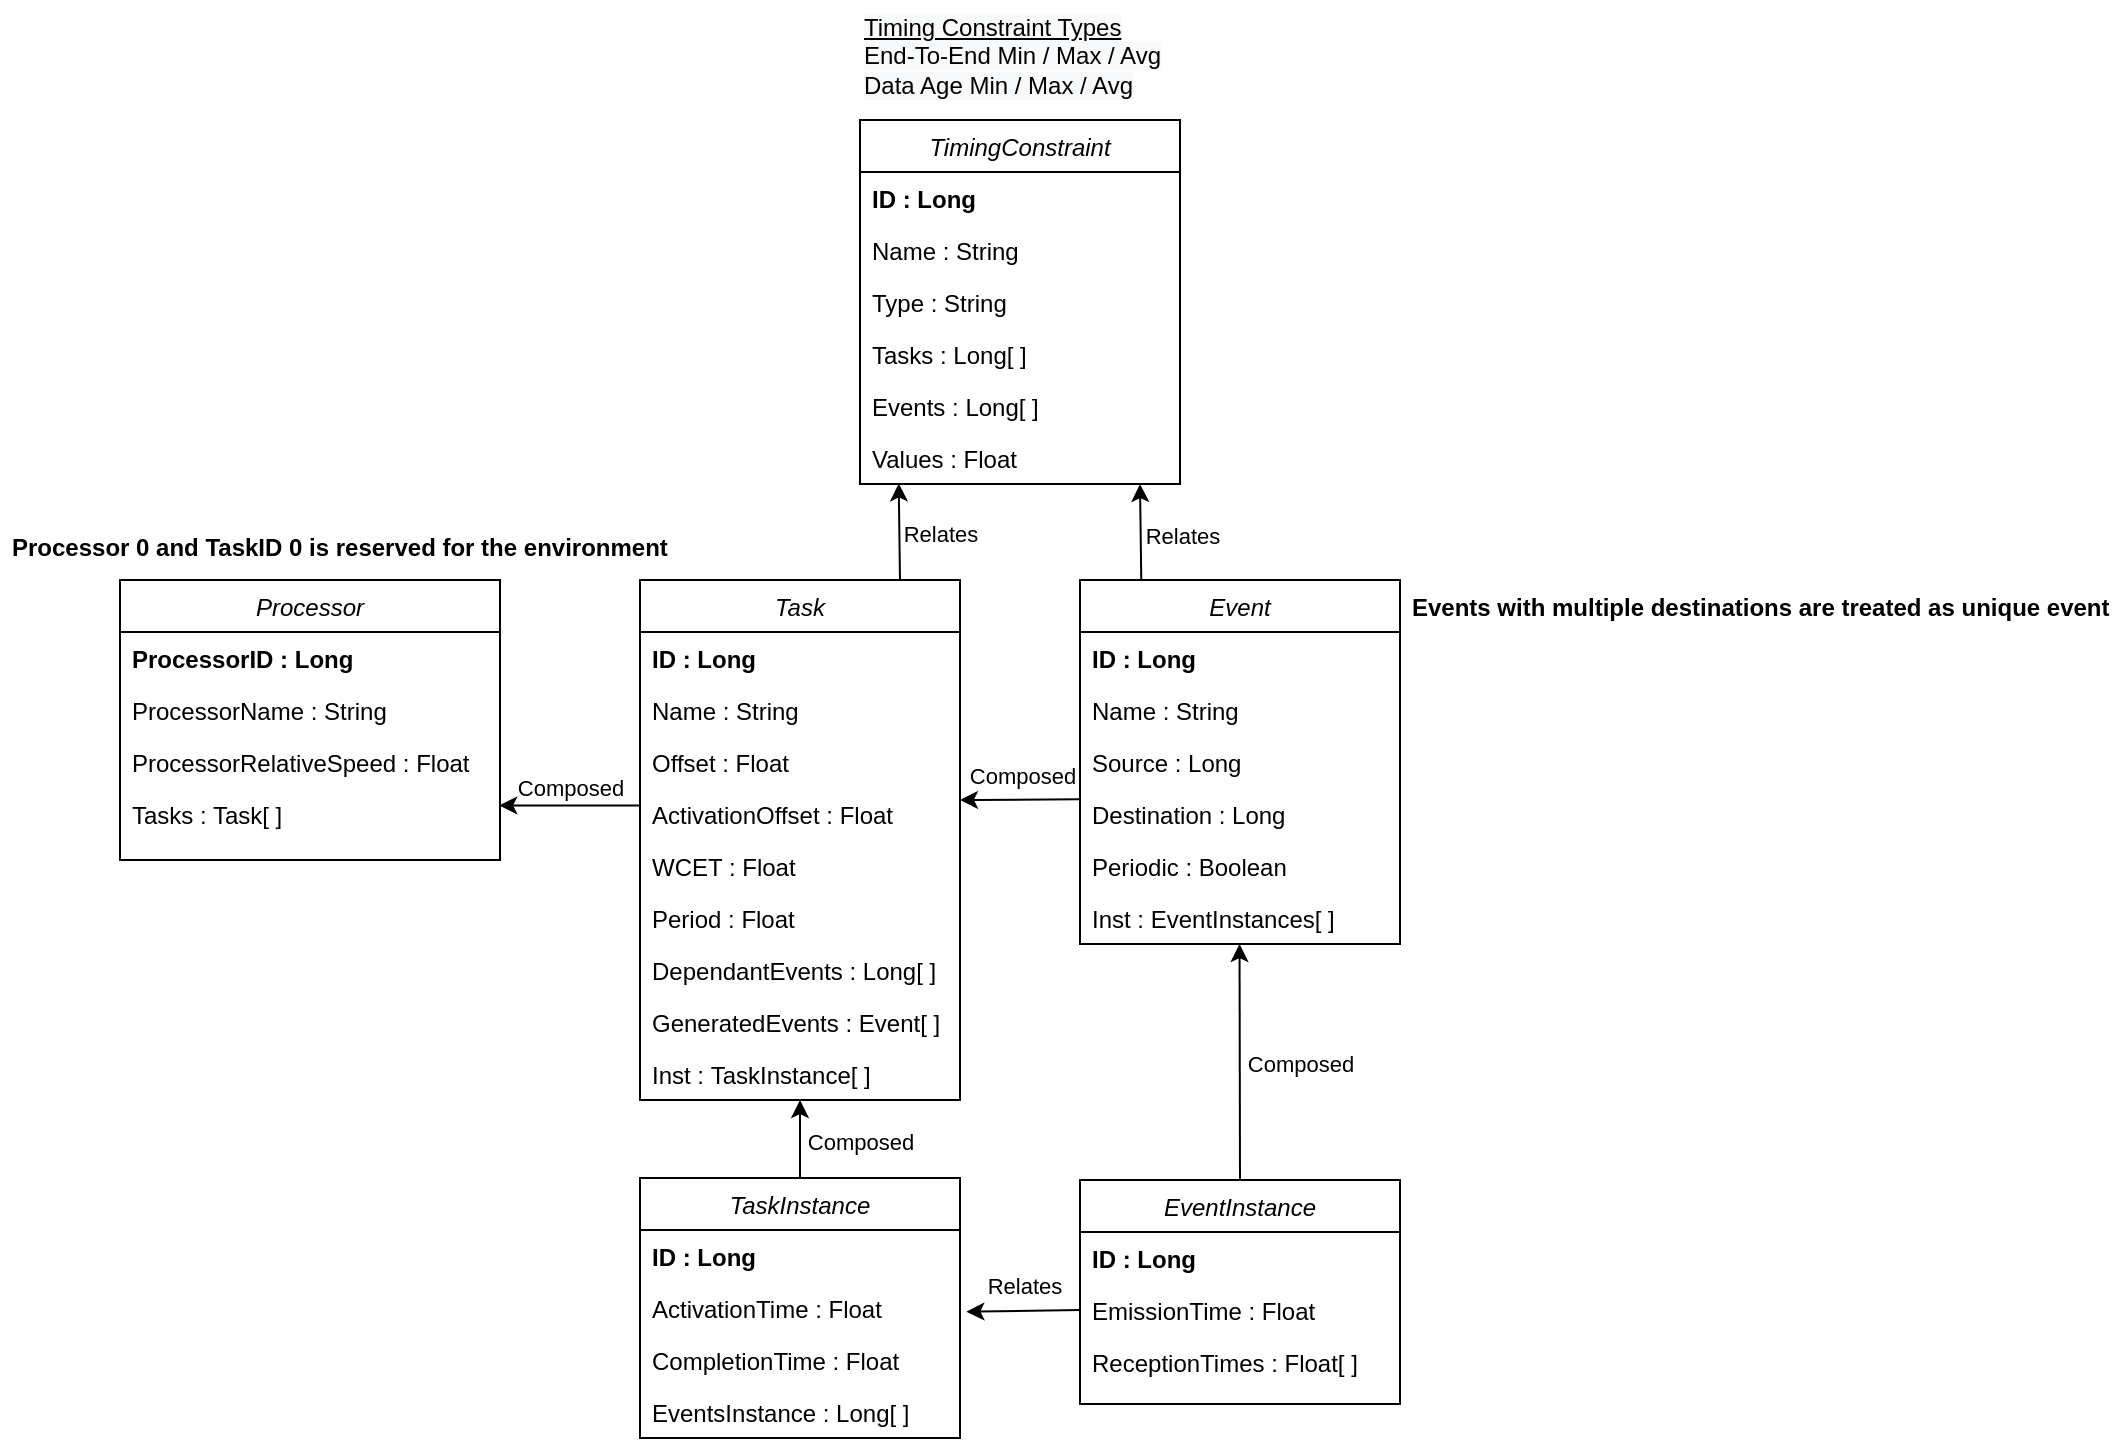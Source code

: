 <mxfile version="13.7.8" type="device"><diagram id="C5RBs43oDa-KdzZeNtuy" name="Page-1"><mxGraphModel dx="982" dy="507" grid="1" gridSize="10" guides="1" tooltips="1" connect="1" arrows="1" fold="1" page="1" pageScale="1" pageWidth="827" pageHeight="1169" math="0" shadow="0"><root><mxCell id="WIyWlLk6GJQsqaUBKTNV-0"/><mxCell id="WIyWlLk6GJQsqaUBKTNV-1" parent="WIyWlLk6GJQsqaUBKTNV-0"/><mxCell id="gblBO0Wf7jaw5lEjdMH0-23" value="Processor 0 and TaskID 0 is reserved for the environment" style="text;align=left;verticalAlign=top;spacingLeft=4;spacingRight=4;overflow=hidden;rotatable=0;points=[[0,0.5],[1,0.5]];portConstraint=eastwest;fontStyle=1" vertex="1" parent="WIyWlLk6GJQsqaUBKTNV-1"><mxGeometry x="10" y="330" width="360" height="26" as="geometry"/></mxCell><mxCell id="gblBO0Wf7jaw5lEjdMH0-45" value="&lt;span style=&quot;color: rgb(0 , 0 , 0) ; font-family: &amp;#34;helvetica&amp;#34; ; font-size: 12px ; font-style: normal ; font-weight: 400 ; letter-spacing: normal ; text-align: left ; text-indent: 0px ; text-transform: none ; word-spacing: 0px ; background-color: rgb(248 , 249 , 250) ; display: inline ; float: none&quot;&gt;&lt;u&gt;Timing Constraint Types&lt;/u&gt;&lt;br&gt;End-To-End Min / Max / Avg&lt;br&gt;Data Age Min / Max / Avg&lt;br&gt;&lt;/span&gt;" style="text;whiteSpace=wrap;html=1;" vertex="1" parent="WIyWlLk6GJQsqaUBKTNV-1"><mxGeometry x="440" y="70" width="230" height="60" as="geometry"/></mxCell><mxCell id="zkfFHV4jXpPFQw0GAbJ--0" value="Task" style="swimlane;fontStyle=2;align=center;verticalAlign=top;childLayout=stackLayout;horizontal=1;startSize=26;horizontalStack=0;resizeParent=1;resizeLast=0;collapsible=1;marginBottom=0;rounded=0;shadow=0;strokeWidth=1;" parent="WIyWlLk6GJQsqaUBKTNV-1" vertex="1"><mxGeometry x="330" y="360" width="160" height="260" as="geometry"><mxRectangle x="230" y="140" width="160" height="26" as="alternateBounds"/></mxGeometry></mxCell><mxCell id="gblBO0Wf7jaw5lEjdMH0-4" value="ID : Long" style="text;align=left;verticalAlign=top;spacingLeft=4;spacingRight=4;overflow=hidden;rotatable=0;points=[[0,0.5],[1,0.5]];portConstraint=eastwest;fontStyle=1" vertex="1" parent="zkfFHV4jXpPFQw0GAbJ--0"><mxGeometry y="26" width="160" height="26" as="geometry"/></mxCell><mxCell id="zkfFHV4jXpPFQw0GAbJ--1" value="Name : String" style="text;align=left;verticalAlign=top;spacingLeft=4;spacingRight=4;overflow=hidden;rotatable=0;points=[[0,0.5],[1,0.5]];portConstraint=eastwest;" parent="zkfFHV4jXpPFQw0GAbJ--0" vertex="1"><mxGeometry y="52" width="160" height="26" as="geometry"/></mxCell><mxCell id="zkfFHV4jXpPFQw0GAbJ--2" value="Offset : Float" style="text;align=left;verticalAlign=top;spacingLeft=4;spacingRight=4;overflow=hidden;rotatable=0;points=[[0,0.5],[1,0.5]];portConstraint=eastwest;rounded=0;shadow=0;html=0;" parent="zkfFHV4jXpPFQw0GAbJ--0" vertex="1"><mxGeometry y="78" width="160" height="26" as="geometry"/></mxCell><mxCell id="zkfFHV4jXpPFQw0GAbJ--3" value="ActivationOffset : Float" style="text;align=left;verticalAlign=top;spacingLeft=4;spacingRight=4;overflow=hidden;rotatable=0;points=[[0,0.5],[1,0.5]];portConstraint=eastwest;rounded=0;shadow=0;html=0;" parent="zkfFHV4jXpPFQw0GAbJ--0" vertex="1"><mxGeometry y="104" width="160" height="26" as="geometry"/></mxCell><mxCell id="gblBO0Wf7jaw5lEjdMH0-2" value="WCET : Float" style="text;align=left;verticalAlign=top;spacingLeft=4;spacingRight=4;overflow=hidden;rotatable=0;points=[[0,0.5],[1,0.5]];portConstraint=eastwest;" vertex="1" parent="zkfFHV4jXpPFQw0GAbJ--0"><mxGeometry y="130" width="160" height="26" as="geometry"/></mxCell><mxCell id="gblBO0Wf7jaw5lEjdMH0-3" value="Period : Float" style="text;align=left;verticalAlign=top;spacingLeft=4;spacingRight=4;overflow=hidden;rotatable=0;points=[[0,0.5],[1,0.5]];portConstraint=eastwest;" vertex="1" parent="zkfFHV4jXpPFQw0GAbJ--0"><mxGeometry y="156" width="160" height="26" as="geometry"/></mxCell><mxCell id="gblBO0Wf7jaw5lEjdMH0-14" value="DependantEvents : Long[ ]" style="text;align=left;verticalAlign=top;spacingLeft=4;spacingRight=4;overflow=hidden;rotatable=0;points=[[0,0.5],[1,0.5]];portConstraint=eastwest;" vertex="1" parent="zkfFHV4jXpPFQw0GAbJ--0"><mxGeometry y="182" width="160" height="26" as="geometry"/></mxCell><mxCell id="gblBO0Wf7jaw5lEjdMH0-74" value="GeneratedEvents : Event[ ]" style="text;align=left;verticalAlign=top;spacingLeft=4;spacingRight=4;overflow=hidden;rotatable=0;points=[[0,0.5],[1,0.5]];portConstraint=eastwest;" vertex="1" parent="zkfFHV4jXpPFQw0GAbJ--0"><mxGeometry y="208" width="160" height="26" as="geometry"/></mxCell><mxCell id="gblBO0Wf7jaw5lEjdMH0-5" value="Inst : TaskInstance[ ]" style="text;align=left;verticalAlign=top;spacingLeft=4;spacingRight=4;overflow=hidden;rotatable=0;points=[[0,0.5],[1,0.5]];portConstraint=eastwest;" vertex="1" parent="zkfFHV4jXpPFQw0GAbJ--0"><mxGeometry y="234" width="160" height="26" as="geometry"/></mxCell><mxCell id="gblBO0Wf7jaw5lEjdMH0-24" value="Processor" style="swimlane;fontStyle=2;align=center;verticalAlign=top;childLayout=stackLayout;horizontal=1;startSize=26;horizontalStack=0;resizeParent=1;resizeLast=0;collapsible=1;marginBottom=0;rounded=0;shadow=0;strokeWidth=1;" vertex="1" parent="WIyWlLk6GJQsqaUBKTNV-1"><mxGeometry x="70" y="360" width="190" height="140" as="geometry"><mxRectangle x="230" y="140" width="160" height="26" as="alternateBounds"/></mxGeometry></mxCell><mxCell id="gblBO0Wf7jaw5lEjdMH0-25" value="ProcessorID : Long" style="text;align=left;verticalAlign=top;spacingLeft=4;spacingRight=4;overflow=hidden;rotatable=0;points=[[0,0.5],[1,0.5]];portConstraint=eastwest;fontStyle=1" vertex="1" parent="gblBO0Wf7jaw5lEjdMH0-24"><mxGeometry y="26" width="190" height="26" as="geometry"/></mxCell><mxCell id="gblBO0Wf7jaw5lEjdMH0-26" value="ProcessorName : String" style="text;align=left;verticalAlign=top;spacingLeft=4;spacingRight=4;overflow=hidden;rotatable=0;points=[[0,0.5],[1,0.5]];portConstraint=eastwest;" vertex="1" parent="gblBO0Wf7jaw5lEjdMH0-24"><mxGeometry y="52" width="190" height="26" as="geometry"/></mxCell><mxCell id="gblBO0Wf7jaw5lEjdMH0-27" value="ProcessorRelativeSpeed : Float" style="text;align=left;verticalAlign=top;spacingLeft=4;spacingRight=4;overflow=hidden;rotatable=0;points=[[0,0.5],[1,0.5]];portConstraint=eastwest;rounded=0;shadow=0;html=0;" vertex="1" parent="gblBO0Wf7jaw5lEjdMH0-24"><mxGeometry y="78" width="190" height="26" as="geometry"/></mxCell><mxCell id="gblBO0Wf7jaw5lEjdMH0-33" value="Tasks : Task[ ]" style="text;align=left;verticalAlign=top;spacingLeft=4;spacingRight=4;overflow=hidden;rotatable=0;points=[[0,0.5],[1,0.5]];portConstraint=eastwest;rounded=0;shadow=0;html=0;" vertex="1" parent="gblBO0Wf7jaw5lEjdMH0-24"><mxGeometry y="104" width="190" height="26" as="geometry"/></mxCell><mxCell id="gblBO0Wf7jaw5lEjdMH0-39" value="TimingConstraint" style="swimlane;fontStyle=2;align=center;verticalAlign=top;childLayout=stackLayout;horizontal=1;startSize=26;horizontalStack=0;resizeParent=1;resizeLast=0;collapsible=1;marginBottom=0;rounded=0;shadow=0;strokeWidth=1;" vertex="1" parent="WIyWlLk6GJQsqaUBKTNV-1"><mxGeometry x="440" y="130" width="160" height="182" as="geometry"><mxRectangle x="230" y="140" width="160" height="26" as="alternateBounds"/></mxGeometry></mxCell><mxCell id="gblBO0Wf7jaw5lEjdMH0-40" value="ID : Long" style="text;align=left;verticalAlign=top;spacingLeft=4;spacingRight=4;overflow=hidden;rotatable=0;points=[[0,0.5],[1,0.5]];portConstraint=eastwest;fontStyle=1" vertex="1" parent="gblBO0Wf7jaw5lEjdMH0-39"><mxGeometry y="26" width="160" height="26" as="geometry"/></mxCell><mxCell id="gblBO0Wf7jaw5lEjdMH0-41" value="Name : String" style="text;align=left;verticalAlign=top;spacingLeft=4;spacingRight=4;overflow=hidden;rotatable=0;points=[[0,0.5],[1,0.5]];portConstraint=eastwest;" vertex="1" parent="gblBO0Wf7jaw5lEjdMH0-39"><mxGeometry y="52" width="160" height="26" as="geometry"/></mxCell><mxCell id="gblBO0Wf7jaw5lEjdMH0-42" value="Type : String" style="text;align=left;verticalAlign=top;spacingLeft=4;spacingRight=4;overflow=hidden;rotatable=0;points=[[0,0.5],[1,0.5]];portConstraint=eastwest;rounded=0;shadow=0;html=0;" vertex="1" parent="gblBO0Wf7jaw5lEjdMH0-39"><mxGeometry y="78" width="160" height="26" as="geometry"/></mxCell><mxCell id="gblBO0Wf7jaw5lEjdMH0-52" value="Tasks : Long[ ]" style="text;align=left;verticalAlign=top;spacingLeft=4;spacingRight=4;overflow=hidden;rotatable=0;points=[[0,0.5],[1,0.5]];portConstraint=eastwest;" vertex="1" parent="gblBO0Wf7jaw5lEjdMH0-39"><mxGeometry y="104" width="160" height="26" as="geometry"/></mxCell><mxCell id="gblBO0Wf7jaw5lEjdMH0-53" value="Events : Long[ ]" style="text;align=left;verticalAlign=top;spacingLeft=4;spacingRight=4;overflow=hidden;rotatable=0;points=[[0,0.5],[1,0.5]];portConstraint=eastwest;" vertex="1" parent="gblBO0Wf7jaw5lEjdMH0-39"><mxGeometry y="130" width="160" height="26" as="geometry"/></mxCell><mxCell id="gblBO0Wf7jaw5lEjdMH0-44" value="Values : Float" style="text;align=left;verticalAlign=top;spacingLeft=4;spacingRight=4;overflow=hidden;rotatable=0;points=[[0,0.5],[1,0.5]];portConstraint=eastwest;" vertex="1" parent="gblBO0Wf7jaw5lEjdMH0-39"><mxGeometry y="156" width="160" height="26" as="geometry"/></mxCell><mxCell id="gblBO0Wf7jaw5lEjdMH0-59" value="" style="endArrow=classic;html=1;entryX=0.998;entryY=0.335;entryDx=0;entryDy=0;entryPerimeter=0;exitX=0;exitY=0.335;exitDx=0;exitDy=0;exitPerimeter=0;" edge="1" parent="WIyWlLk6GJQsqaUBKTNV-1" source="zkfFHV4jXpPFQw0GAbJ--3" target="gblBO0Wf7jaw5lEjdMH0-33"><mxGeometry relative="1" as="geometry"><mxPoint x="160" y="590" as="sourcePoint"/><mxPoint x="260" y="590" as="targetPoint"/></mxGeometry></mxCell><mxCell id="gblBO0Wf7jaw5lEjdMH0-60" value="Composed" style="edgeLabel;resizable=0;html=1;align=center;verticalAlign=middle;" connectable="0" vertex="1" parent="gblBO0Wf7jaw5lEjdMH0-59"><mxGeometry relative="1" as="geometry"><mxPoint y="-8.71" as="offset"/></mxGeometry></mxCell><mxCell id="gblBO0Wf7jaw5lEjdMH0-61" value="" style="endArrow=classic;html=1;entryX=0.998;entryY=0.335;entryDx=0;entryDy=0;entryPerimeter=0;exitX=0.002;exitY=0.218;exitDx=0;exitDy=0;exitPerimeter=0;" edge="1" parent="WIyWlLk6GJQsqaUBKTNV-1" source="gblBO0Wf7jaw5lEjdMH0-21"><mxGeometry relative="1" as="geometry"><mxPoint x="540" y="470" as="sourcePoint"/><mxPoint x="490.0" y="470.0" as="targetPoint"/></mxGeometry></mxCell><mxCell id="gblBO0Wf7jaw5lEjdMH0-62" value="Composed" style="edgeLabel;resizable=0;html=1;align=center;verticalAlign=middle;" connectable="0" vertex="1" parent="gblBO0Wf7jaw5lEjdMH0-61"><mxGeometry relative="1" as="geometry"><mxPoint x="0.68" y="-11.83" as="offset"/></mxGeometry></mxCell><mxCell id="gblBO0Wf7jaw5lEjdMH0-63" value="" style="endArrow=classic;html=1;entryX=0.5;entryY=1;entryDx=0;entryDy=0;" edge="1" parent="WIyWlLk6GJQsqaUBKTNV-1" source="gblBO0Wf7jaw5lEjdMH0-6" target="zkfFHV4jXpPFQw0GAbJ--0"><mxGeometry relative="1" as="geometry"><mxPoint x="550" y="480" as="sourcePoint"/><mxPoint x="500" y="480" as="targetPoint"/></mxGeometry></mxCell><mxCell id="gblBO0Wf7jaw5lEjdMH0-64" value="Composed" style="edgeLabel;resizable=0;html=1;align=center;verticalAlign=middle;" connectable="0" vertex="1" parent="gblBO0Wf7jaw5lEjdMH0-63"><mxGeometry relative="1" as="geometry"><mxPoint x="30" y="1" as="offset"/></mxGeometry></mxCell><mxCell id="gblBO0Wf7jaw5lEjdMH0-65" value="" style="endArrow=classic;html=1;entryX=0.5;entryY=1;entryDx=0;entryDy=0;exitX=0.5;exitY=0;exitDx=0;exitDy=0;" edge="1" parent="WIyWlLk6GJQsqaUBKTNV-1" source="gblBO0Wf7jaw5lEjdMH0-47"><mxGeometry relative="1" as="geometry"><mxPoint x="629.76" y="582" as="sourcePoint"/><mxPoint x="629.76" y="542" as="targetPoint"/></mxGeometry></mxCell><mxCell id="gblBO0Wf7jaw5lEjdMH0-66" value="Composed" style="edgeLabel;resizable=0;html=1;align=center;verticalAlign=middle;" connectable="0" vertex="1" parent="gblBO0Wf7jaw5lEjdMH0-65"><mxGeometry relative="1" as="geometry"><mxPoint x="30.24" y="1" as="offset"/></mxGeometry></mxCell><mxCell id="gblBO0Wf7jaw5lEjdMH0-67" value="" style="endArrow=classic;html=1;entryX=0.121;entryY=0.989;entryDx=0;entryDy=0;entryPerimeter=0;" edge="1" parent="WIyWlLk6GJQsqaUBKTNV-1" target="gblBO0Wf7jaw5lEjdMH0-44"><mxGeometry relative="1" as="geometry"><mxPoint x="460" y="360" as="sourcePoint"/><mxPoint x="460" y="320" as="targetPoint"/></mxGeometry></mxCell><mxCell id="gblBO0Wf7jaw5lEjdMH0-68" value="Relates" style="edgeLabel;resizable=0;html=1;align=center;verticalAlign=middle;" connectable="0" vertex="1" parent="gblBO0Wf7jaw5lEjdMH0-67"><mxGeometry relative="1" as="geometry"><mxPoint x="20" y="1" as="offset"/></mxGeometry></mxCell><mxCell id="gblBO0Wf7jaw5lEjdMH0-69" value="" style="endArrow=classic;html=1;entryX=0.121;entryY=0.989;entryDx=0;entryDy=0;entryPerimeter=0;" edge="1" parent="WIyWlLk6GJQsqaUBKTNV-1"><mxGeometry relative="1" as="geometry"><mxPoint x="580.64" y="360.29" as="sourcePoint"/><mxPoint x="580.0" y="312.004" as="targetPoint"/></mxGeometry></mxCell><mxCell id="gblBO0Wf7jaw5lEjdMH0-70" value="Relates" style="edgeLabel;resizable=0;html=1;align=center;verticalAlign=middle;" connectable="0" vertex="1" parent="gblBO0Wf7jaw5lEjdMH0-69"><mxGeometry relative="1" as="geometry"><mxPoint x="20" y="1" as="offset"/></mxGeometry></mxCell><mxCell id="gblBO0Wf7jaw5lEjdMH0-16" value="Event" style="swimlane;fontStyle=2;align=center;verticalAlign=top;childLayout=stackLayout;horizontal=1;startSize=26;horizontalStack=0;resizeParent=1;resizeLast=0;collapsible=1;marginBottom=0;rounded=0;shadow=0;strokeWidth=1;" vertex="1" parent="WIyWlLk6GJQsqaUBKTNV-1"><mxGeometry x="550" y="360" width="160" height="182" as="geometry"><mxRectangle x="230" y="140" width="160" height="26" as="alternateBounds"/></mxGeometry></mxCell><mxCell id="gblBO0Wf7jaw5lEjdMH0-17" value="ID : Long" style="text;align=left;verticalAlign=top;spacingLeft=4;spacingRight=4;overflow=hidden;rotatable=0;points=[[0,0.5],[1,0.5]];portConstraint=eastwest;fontStyle=1" vertex="1" parent="gblBO0Wf7jaw5lEjdMH0-16"><mxGeometry y="26" width="160" height="26" as="geometry"/></mxCell><mxCell id="gblBO0Wf7jaw5lEjdMH0-18" value="Name : String" style="text;align=left;verticalAlign=top;spacingLeft=4;spacingRight=4;overflow=hidden;rotatable=0;points=[[0,0.5],[1,0.5]];portConstraint=eastwest;" vertex="1" parent="gblBO0Wf7jaw5lEjdMH0-16"><mxGeometry y="52" width="160" height="26" as="geometry"/></mxCell><mxCell id="gblBO0Wf7jaw5lEjdMH0-19" value="Source : Long" style="text;align=left;verticalAlign=top;spacingLeft=4;spacingRight=4;overflow=hidden;rotatable=0;points=[[0,0.5],[1,0.5]];portConstraint=eastwest;rounded=0;shadow=0;html=0;" vertex="1" parent="gblBO0Wf7jaw5lEjdMH0-16"><mxGeometry y="78" width="160" height="26" as="geometry"/></mxCell><mxCell id="gblBO0Wf7jaw5lEjdMH0-21" value="Destination : Long" style="text;align=left;verticalAlign=top;spacingLeft=4;spacingRight=4;overflow=hidden;rotatable=0;points=[[0,0.5],[1,0.5]];portConstraint=eastwest;" vertex="1" parent="gblBO0Wf7jaw5lEjdMH0-16"><mxGeometry y="104" width="160" height="26" as="geometry"/></mxCell><mxCell id="gblBO0Wf7jaw5lEjdMH0-35" value="Periodic : Boolean" style="text;align=left;verticalAlign=top;spacingLeft=4;spacingRight=4;overflow=hidden;rotatable=0;points=[[0,0.5],[1,0.5]];portConstraint=eastwest;" vertex="1" parent="gblBO0Wf7jaw5lEjdMH0-16"><mxGeometry y="130" width="160" height="26" as="geometry"/></mxCell><mxCell id="gblBO0Wf7jaw5lEjdMH0-46" value="Inst : EventInstances[ ]" style="text;align=left;verticalAlign=top;spacingLeft=4;spacingRight=4;overflow=hidden;rotatable=0;points=[[0,0.5],[1,0.5]];portConstraint=eastwest;" vertex="1" parent="gblBO0Wf7jaw5lEjdMH0-16"><mxGeometry y="156" width="160" height="26" as="geometry"/></mxCell><mxCell id="gblBO0Wf7jaw5lEjdMH0-72" value="" style="endArrow=classic;html=1;entryX=1.02;entryY=0.571;entryDx=0;entryDy=0;exitX=0;exitY=0.5;exitDx=0;exitDy=0;entryPerimeter=0;" edge="1" parent="WIyWlLk6GJQsqaUBKTNV-1" source="gblBO0Wf7jaw5lEjdMH0-49" target="gblBO0Wf7jaw5lEjdMH0-8"><mxGeometry relative="1" as="geometry"><mxPoint x="550" y="678" as="sourcePoint"/><mxPoint x="420" y="610.0" as="targetPoint"/></mxGeometry></mxCell><mxCell id="gblBO0Wf7jaw5lEjdMH0-73" value="Relates" style="edgeLabel;resizable=0;html=1;align=center;verticalAlign=middle;" connectable="0" vertex="1" parent="gblBO0Wf7jaw5lEjdMH0-72"><mxGeometry relative="1" as="geometry"><mxPoint x="-2.776e-16" y="-12.21" as="offset"/></mxGeometry></mxCell><mxCell id="gblBO0Wf7jaw5lEjdMH0-6" value="TaskInstance" style="swimlane;fontStyle=2;align=center;verticalAlign=top;childLayout=stackLayout;horizontal=1;startSize=26;horizontalStack=0;resizeParent=1;resizeLast=0;collapsible=1;marginBottom=0;rounded=0;shadow=0;strokeWidth=1;" vertex="1" parent="WIyWlLk6GJQsqaUBKTNV-1"><mxGeometry x="330" y="659" width="160" height="130" as="geometry"><mxRectangle x="230" y="140" width="160" height="26" as="alternateBounds"/></mxGeometry></mxCell><mxCell id="gblBO0Wf7jaw5lEjdMH0-7" value="ID : Long" style="text;align=left;verticalAlign=top;spacingLeft=4;spacingRight=4;overflow=hidden;rotatable=0;points=[[0,0.5],[1,0.5]];portConstraint=eastwest;fontStyle=1" vertex="1" parent="gblBO0Wf7jaw5lEjdMH0-6"><mxGeometry y="26" width="160" height="26" as="geometry"/></mxCell><mxCell id="gblBO0Wf7jaw5lEjdMH0-8" value="ActivationTime : Float" style="text;align=left;verticalAlign=top;spacingLeft=4;spacingRight=4;overflow=hidden;rotatable=0;points=[[0,0.5],[1,0.5]];portConstraint=eastwest;" vertex="1" parent="gblBO0Wf7jaw5lEjdMH0-6"><mxGeometry y="52" width="160" height="26" as="geometry"/></mxCell><mxCell id="gblBO0Wf7jaw5lEjdMH0-9" value="CompletionTime : Float" style="text;align=left;verticalAlign=top;spacingLeft=4;spacingRight=4;overflow=hidden;rotatable=0;points=[[0,0.5],[1,0.5]];portConstraint=eastwest;rounded=0;shadow=0;html=0;" vertex="1" parent="gblBO0Wf7jaw5lEjdMH0-6"><mxGeometry y="78" width="160" height="26" as="geometry"/></mxCell><mxCell id="gblBO0Wf7jaw5lEjdMH0-71" value="EventsInstance : Long[ ]" style="text;align=left;verticalAlign=top;spacingLeft=4;spacingRight=4;overflow=hidden;rotatable=0;points=[[0,0.5],[1,0.5]];portConstraint=eastwest;rounded=0;shadow=0;html=0;" vertex="1" parent="gblBO0Wf7jaw5lEjdMH0-6"><mxGeometry y="104" width="160" height="26" as="geometry"/></mxCell><mxCell id="gblBO0Wf7jaw5lEjdMH0-47" value="EventInstance" style="swimlane;fontStyle=2;align=center;verticalAlign=top;childLayout=stackLayout;horizontal=1;startSize=26;horizontalStack=0;resizeParent=1;resizeLast=0;collapsible=1;marginBottom=0;rounded=0;shadow=0;strokeWidth=1;" vertex="1" parent="WIyWlLk6GJQsqaUBKTNV-1"><mxGeometry x="550" y="660" width="160" height="112" as="geometry"><mxRectangle x="230" y="140" width="160" height="26" as="alternateBounds"/></mxGeometry></mxCell><mxCell id="gblBO0Wf7jaw5lEjdMH0-48" value="ID : Long" style="text;align=left;verticalAlign=top;spacingLeft=4;spacingRight=4;overflow=hidden;rotatable=0;points=[[0,0.5],[1,0.5]];portConstraint=eastwest;fontStyle=1" vertex="1" parent="gblBO0Wf7jaw5lEjdMH0-47"><mxGeometry y="26" width="160" height="26" as="geometry"/></mxCell><mxCell id="gblBO0Wf7jaw5lEjdMH0-49" value="EmissionTime : Float" style="text;align=left;verticalAlign=top;spacingLeft=4;spacingRight=4;overflow=hidden;rotatable=0;points=[[0,0.5],[1,0.5]];portConstraint=eastwest;" vertex="1" parent="gblBO0Wf7jaw5lEjdMH0-47"><mxGeometry y="52" width="160" height="26" as="geometry"/></mxCell><mxCell id="gblBO0Wf7jaw5lEjdMH0-50" value="ReceptionTimes : Float[ ]" style="text;align=left;verticalAlign=top;spacingLeft=4;spacingRight=4;overflow=hidden;rotatable=0;points=[[0,0.5],[1,0.5]];portConstraint=eastwest;rounded=0;shadow=0;html=0;" vertex="1" parent="gblBO0Wf7jaw5lEjdMH0-47"><mxGeometry y="78" width="160" height="26" as="geometry"/></mxCell><mxCell id="gblBO0Wf7jaw5lEjdMH0-75" value="Events with multiple destinations are treated as unique events with same source" style="text;align=left;verticalAlign=top;spacingLeft=4;spacingRight=4;overflow=hidden;rotatable=0;points=[[0,0.5],[1,0.5]];portConstraint=eastwest;fontStyle=1" vertex="1" parent="WIyWlLk6GJQsqaUBKTNV-1"><mxGeometry x="710" y="360" width="360" height="26" as="geometry"/></mxCell></root></mxGraphModel></diagram></mxfile>